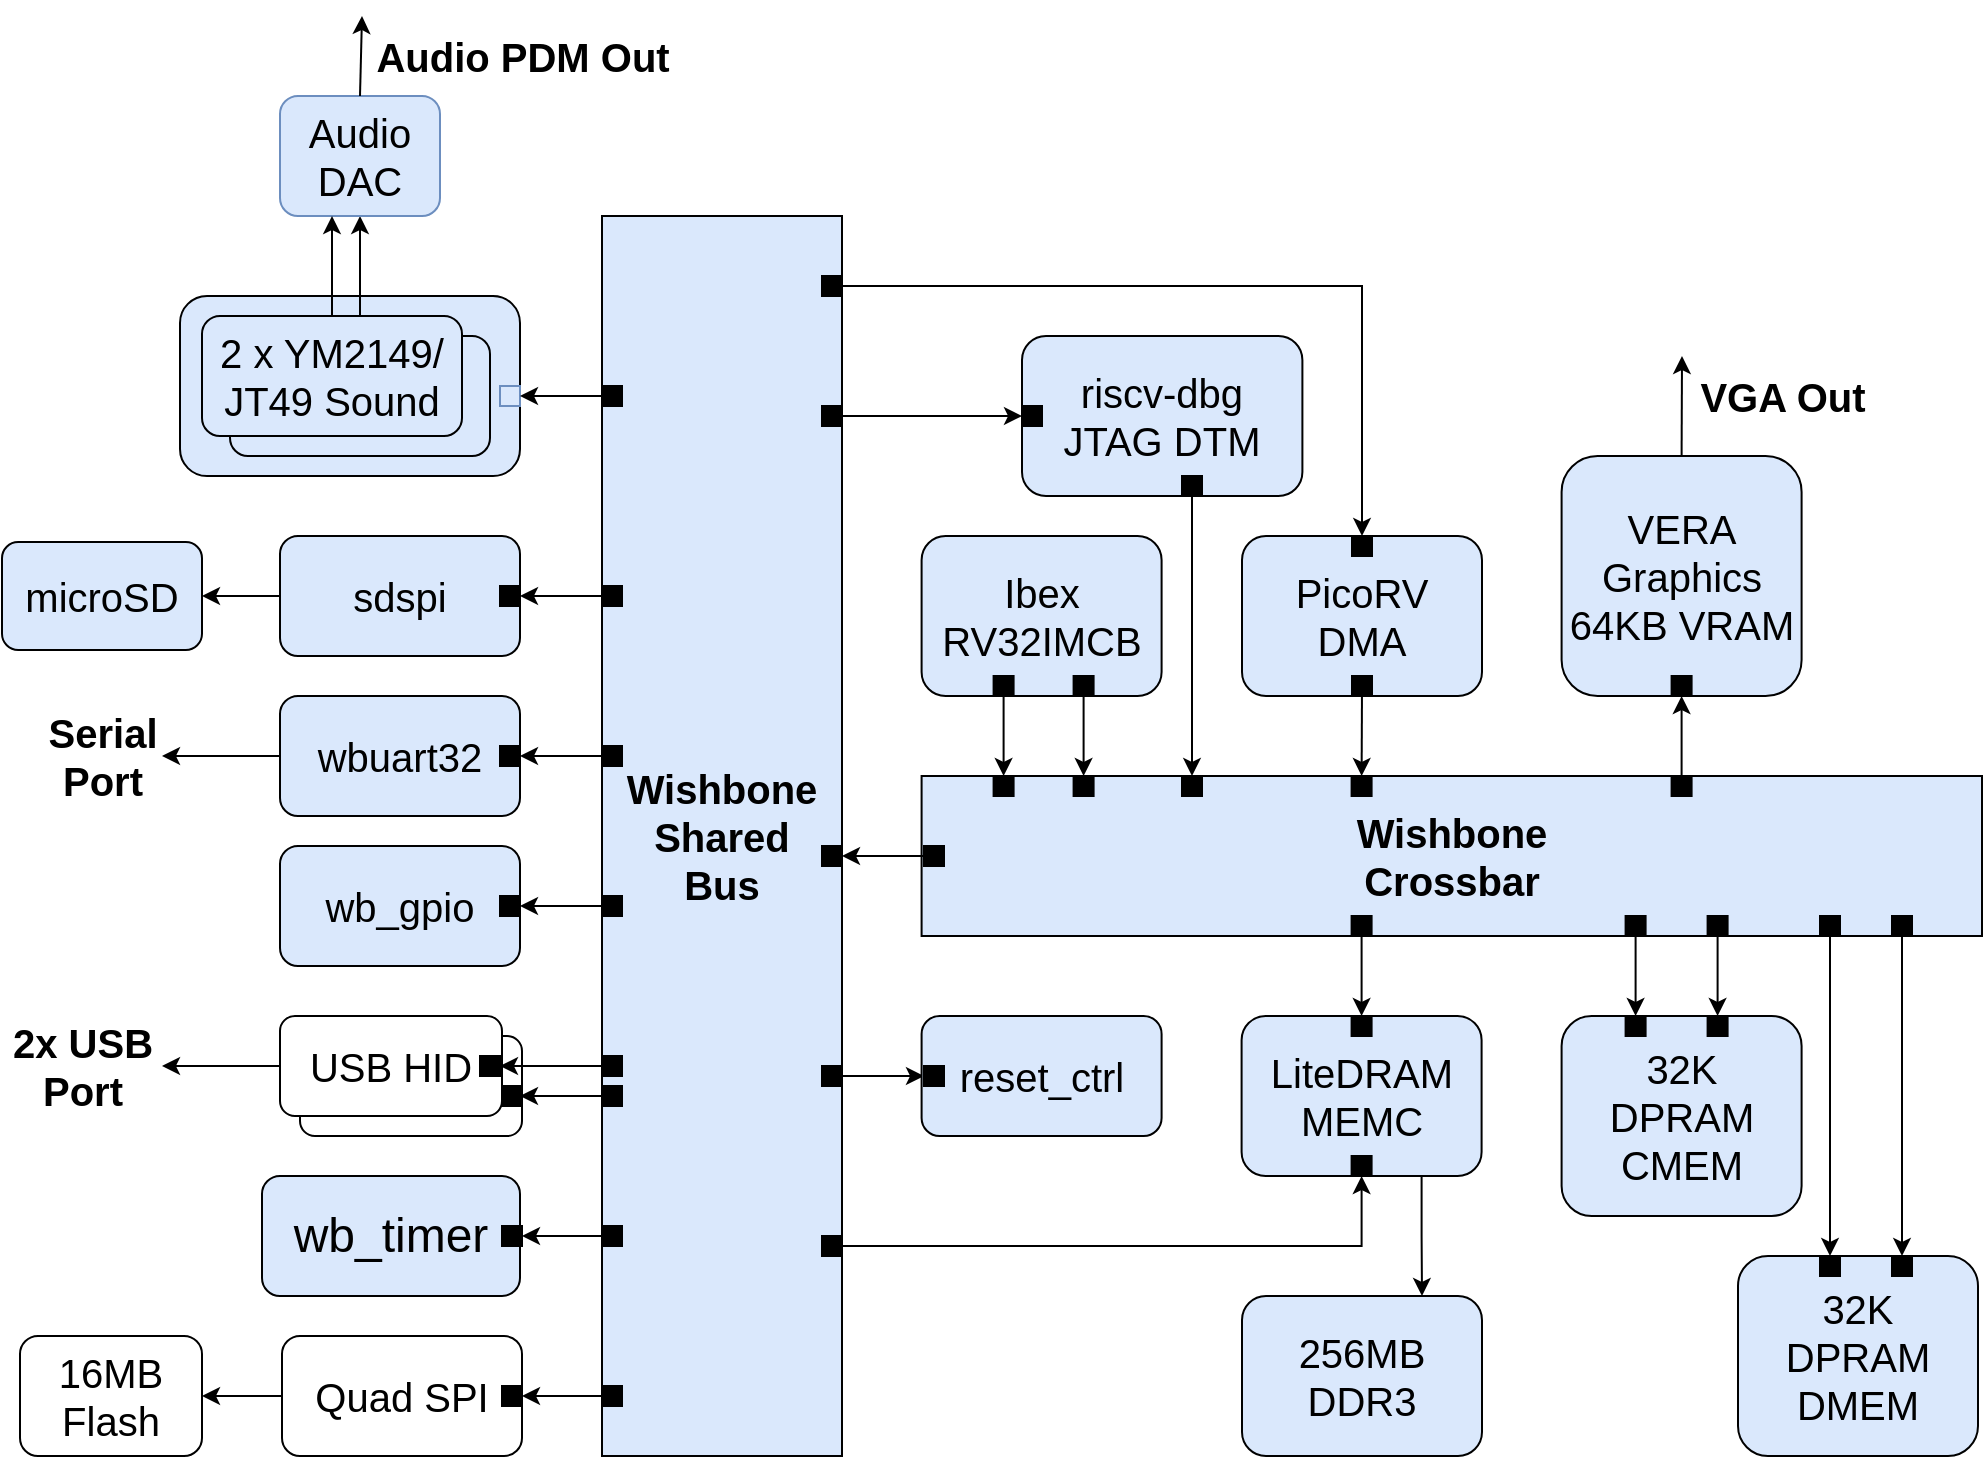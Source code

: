<mxfile version="19.0.3" type="device"><diagram id="0d0418cf-194d-6f34-59b4-59e4f961d9f4" name="Page-1"><mxGraphModel dx="1888" dy="1741" grid="1" gridSize="10" guides="1" tooltips="1" connect="1" arrows="1" fold="1" page="1" pageScale="1" pageWidth="850" pageHeight="1100" background="#ffffff" math="0" shadow="0"><root><mxCell id="0"/><mxCell id="1" parent="0"/><mxCell id="FLBWLRREEo4RobXQaIjN-500" value="" style="rounded=1;whiteSpace=wrap;html=1;fontSize=20;fillColor=#dae8fc;strokeColor=#000000;" parent="1" vertex="1"><mxGeometry x="-371" y="-80" width="170" height="90" as="geometry"/></mxCell><mxCell id="FLBWLRREEo4RobXQaIjN-583" value="" style="endArrow=classic;html=1;rounded=0;fontSize=20;" parent="1" source="FLBWLRREEo4RobXQaIjN-495" target="FLBWLRREEo4RobXQaIjN-580" edge="1"><mxGeometry width="50" height="50" relative="1" as="geometry"><mxPoint x="-280" y="-30" as="sourcePoint"/><mxPoint x="-230" y="-40" as="targetPoint"/></mxGeometry></mxCell><mxCell id="FLBWLRREEo4RobXQaIjN-495" value="YM2149" style="rounded=1;whiteSpace=wrap;html=1;fontSize=20;fillColor=#dae8fc;strokeColor=#000000;" parent="1" vertex="1"><mxGeometry x="-346" y="-60" width="130" height="60" as="geometry"/></mxCell><mxCell id="FLBWLRREEo4RobXQaIjN-517" value="USB HID" style="rounded=1;whiteSpace=wrap;html=1;fontSize=20;fillColor=#FFFFFF;strokeColor=#000000;" parent="1" vertex="1"><mxGeometry x="-311" y="290" width="111" height="50" as="geometry"/></mxCell><mxCell id="FLBWLRREEo4RobXQaIjN-560" value="" style="rounded=0;whiteSpace=wrap;html=1;fontSize=20;fillColor=#000000;strokeColor=#000000;" parent="1" vertex="1"><mxGeometry x="-211" y="315" width="10" height="10" as="geometry"/></mxCell><mxCell id="FLBWLRREEo4RobXQaIjN-397" value="Wishbone&lt;br&gt;Crossbar" style="rounded=0;whiteSpace=wrap;html=1;fontSize=20;fontStyle=1;fillColor=#DAE8FC;" parent="1" vertex="1"><mxGeometry x="-0.2" y="160" width="530.2" height="80" as="geometry"/></mxCell><mxCell id="FLBWLRREEo4RobXQaIjN-398" value="32K&lt;br&gt;DPRAM&lt;br&gt;CMEM" style="rounded=1;whiteSpace=wrap;html=1;fontSize=20;fillColor=#DAE8FC;" parent="1" vertex="1"><mxGeometry x="319.8" y="280" width="120" height="100" as="geometry"/></mxCell><mxCell id="FLBWLRREEo4RobXQaIjN-399" value="32K&lt;br&gt;DPRAM&lt;br&gt;DMEM" style="rounded=1;whiteSpace=wrap;html=1;fontSize=20;fillColor=#DAE8FC;" parent="1" vertex="1"><mxGeometry x="408" y="400" width="120" height="100" as="geometry"/></mxCell><mxCell id="FLBWLRREEo4RobXQaIjN-400" value="Ibex&lt;br style=&quot;font-size: 20px&quot;&gt;RV32IMCB&lt;br style=&quot;font-size: 20px&quot;&gt;" style="rounded=1;whiteSpace=wrap;html=1;fontSize=20;fillColor=#dae8fc;strokeColor=#000000;" parent="1" vertex="1"><mxGeometry x="-0.2" y="40" width="120" height="80" as="geometry"/></mxCell><mxCell id="FLBWLRREEo4RobXQaIjN-401" value="riscv-dbg&lt;br style=&quot;font-size: 20px;&quot;&gt;JTAG DTM&lt;br style=&quot;font-size: 20px;&quot;&gt;" style="rounded=1;whiteSpace=wrap;html=1;fontSize=20;fillColor=#dae8fc;strokeColor=#000000;" parent="1" vertex="1"><mxGeometry x="50" y="-60" width="140.2" height="80" as="geometry"/></mxCell><mxCell id="FLBWLRREEo4RobXQaIjN-402" value="LiteDRAM MEMC" style="rounded=1;whiteSpace=wrap;html=1;fontSize=20;fillColor=#dae8fc;strokeColor=#000000;" parent="1" vertex="1"><mxGeometry x="159.8" y="280" width="120" height="80" as="geometry"/></mxCell><mxCell id="FLBWLRREEo4RobXQaIjN-403" value="PicoRV&lt;br&gt;DMA" style="rounded=1;whiteSpace=wrap;html=1;fontSize=20;fillColor=#dae8fc;strokeColor=#000000;" parent="1" vertex="1"><mxGeometry x="160" y="40" width="120" height="80" as="geometry"/></mxCell><mxCell id="FLBWLRREEo4RobXQaIjN-404" value="VERA Graphics&lt;br&gt;64KB VRAM" style="rounded=1;whiteSpace=wrap;html=1;fontSize=20;fillColor=#dae8fc;strokeColor=#000000;" parent="1" vertex="1"><mxGeometry x="319.8" width="120" height="120" as="geometry"/></mxCell><mxCell id="FLBWLRREEo4RobXQaIjN-419" value="" style="rounded=0;whiteSpace=wrap;html=1;fontSize=20;fillColor=#000000;" parent="1" vertex="1"><mxGeometry x="35.8" y="160" width="10" height="10" as="geometry"/></mxCell><mxCell id="FLBWLRREEo4RobXQaIjN-422" value="" style="endArrow=classic;html=1;rounded=0;fontSize=20;" parent="1" source="FLBWLRREEo4RobXQaIjN-441" edge="1"><mxGeometry width="50" height="50" relative="1" as="geometry"><mxPoint x="40.8" y="130" as="sourcePoint"/><mxPoint x="40.8" y="160" as="targetPoint"/></mxGeometry></mxCell><mxCell id="FLBWLRREEo4RobXQaIjN-429" value="" style="endArrow=classic;html=1;rounded=0;fontSize=20;" parent="1" source="FLBWLRREEo4RobXQaIjN-442" target="FLBWLRREEo4RobXQaIjN-430" edge="1"><mxGeometry width="50" height="50" relative="1" as="geometry"><mxPoint x="80.8" y="130" as="sourcePoint"/><mxPoint x="-185.2" y="195" as="targetPoint"/></mxGeometry></mxCell><mxCell id="FLBWLRREEo4RobXQaIjN-430" value="" style="rounded=0;whiteSpace=wrap;html=1;fontSize=20;fillColor=#000000;" parent="1" vertex="1"><mxGeometry x="75.8" y="160" width="10" height="10" as="geometry"/></mxCell><mxCell id="FLBWLRREEo4RobXQaIjN-432" value="" style="rounded=0;whiteSpace=wrap;html=1;fontSize=20;fillColor=#000000;" parent="1" vertex="1"><mxGeometry x="130" y="10" width="10" height="10" as="geometry"/></mxCell><mxCell id="FLBWLRREEo4RobXQaIjN-434" value="" style="endArrow=classic;html=1;rounded=0;fontSize=20;" parent="1" source="FLBWLRREEo4RobXQaIjN-432" target="FLBWLRREEo4RobXQaIjN-433" edge="1"><mxGeometry width="50" height="50" relative="1" as="geometry"><mxPoint x="-290.2" y="420" as="sourcePoint"/><mxPoint x="-240.2" y="370" as="targetPoint"/></mxGeometry></mxCell><mxCell id="FLBWLRREEo4RobXQaIjN-441" value="" style="rounded=0;whiteSpace=wrap;html=1;fontSize=20;fillColor=#000000;" parent="1" vertex="1"><mxGeometry x="35.8" y="110" width="10" height="10" as="geometry"/></mxCell><mxCell id="FLBWLRREEo4RobXQaIjN-442" value="" style="rounded=0;whiteSpace=wrap;html=1;fontSize=20;fillColor=#000000;" parent="1" vertex="1"><mxGeometry x="75.8" y="110" width="10" height="10" as="geometry"/></mxCell><mxCell id="FLBWLRREEo4RobXQaIjN-444" value="" style="rounded=0;whiteSpace=wrap;html=1;fontSize=20;fillColor=#000000;" parent="1" vertex="1"><mxGeometry x="374.8" y="160" width="10" height="10" as="geometry"/></mxCell><mxCell id="FLBWLRREEo4RobXQaIjN-445" value="" style="rounded=0;whiteSpace=wrap;html=1;fontSize=20;fillColor=#000000;" parent="1" vertex="1"><mxGeometry x="374.8" y="110" width="10" height="10" as="geometry"/></mxCell><mxCell id="FLBWLRREEo4RobXQaIjN-446" value="" style="endArrow=classic;html=1;rounded=0;fontSize=20;" parent="1" source="FLBWLRREEo4RobXQaIjN-444" target="FLBWLRREEo4RobXQaIjN-445" edge="1"><mxGeometry width="50" height="50" relative="1" as="geometry"><mxPoint x="129.8" y="370" as="sourcePoint"/><mxPoint x="179.8" y="320" as="targetPoint"/></mxGeometry></mxCell><mxCell id="FLBWLRREEo4RobXQaIjN-448" value="" style="rounded=0;whiteSpace=wrap;html=1;fontSize=20;fillColor=#000000;" parent="1" vertex="1"><mxGeometry x="215.0" y="110" width="10" height="10" as="geometry"/></mxCell><mxCell id="FLBWLRREEo4RobXQaIjN-449" value="" style="rounded=0;whiteSpace=wrap;html=1;fontSize=20;fillColor=#000000;" parent="1" vertex="1"><mxGeometry x="214.8" y="160" width="10" height="10" as="geometry"/></mxCell><mxCell id="FLBWLRREEo4RobXQaIjN-450" value="" style="endArrow=classic;html=1;rounded=0;fontSize=20;" parent="1" source="FLBWLRREEo4RobXQaIjN-448" target="FLBWLRREEo4RobXQaIjN-449" edge="1"><mxGeometry width="50" height="50" relative="1" as="geometry"><mxPoint x="129.8" y="270" as="sourcePoint"/><mxPoint x="179.8" y="220" as="targetPoint"/></mxGeometry></mxCell><mxCell id="FLBWLRREEo4RobXQaIjN-462" value="" style="rounded=0;whiteSpace=wrap;html=1;fontSize=20;fillColor=#000000;" parent="1" vertex="1"><mxGeometry x="214.8" y="280" width="10" height="10" as="geometry"/></mxCell><mxCell id="FLBWLRREEo4RobXQaIjN-463" value="" style="rounded=0;whiteSpace=wrap;html=1;fontSize=20;fillColor=#000000;" parent="1" vertex="1"><mxGeometry x="214.8" y="230" width="10" height="10" as="geometry"/></mxCell><mxCell id="FLBWLRREEo4RobXQaIjN-464" value="" style="endArrow=classic;html=1;rounded=0;fontSize=20;" parent="1" source="FLBWLRREEo4RobXQaIjN-463" target="FLBWLRREEo4RobXQaIjN-462" edge="1"><mxGeometry width="50" height="50" relative="1" as="geometry"><mxPoint x="139.8" y="280" as="sourcePoint"/><mxPoint x="189.8" y="230" as="targetPoint"/></mxGeometry></mxCell><mxCell id="FLBWLRREEo4RobXQaIjN-466" value="" style="rounded=0;whiteSpace=wrap;html=1;fontSize=20;fillColor=#000000;" parent="1" vertex="1"><mxGeometry x="351.8" y="280" width="10" height="10" as="geometry"/></mxCell><mxCell id="FLBWLRREEo4RobXQaIjN-467" value="" style="rounded=0;whiteSpace=wrap;html=1;fontSize=20;fillColor=#000000;" parent="1" vertex="1"><mxGeometry x="351.8" y="230" width="10" height="10" as="geometry"/></mxCell><mxCell id="FLBWLRREEo4RobXQaIjN-468" value="" style="endArrow=classic;html=1;rounded=0;fontSize=20;" parent="1" source="FLBWLRREEo4RobXQaIjN-467" target="FLBWLRREEo4RobXQaIjN-466" edge="1"><mxGeometry width="50" height="50" relative="1" as="geometry"><mxPoint x="139.8" y="280" as="sourcePoint"/><mxPoint x="189.8" y="230" as="targetPoint"/></mxGeometry></mxCell><mxCell id="FLBWLRREEo4RobXQaIjN-469" value="" style="rounded=0;whiteSpace=wrap;html=1;fontSize=20;fillColor=#000000;" parent="1" vertex="1"><mxGeometry x="392.8" y="280" width="10" height="10" as="geometry"/></mxCell><mxCell id="FLBWLRREEo4RobXQaIjN-470" value="" style="rounded=0;whiteSpace=wrap;html=1;fontSize=20;fillColor=#000000;" parent="1" vertex="1"><mxGeometry x="392.8" y="230" width="10" height="10" as="geometry"/></mxCell><mxCell id="FLBWLRREEo4RobXQaIjN-471" value="" style="endArrow=classic;html=1;rounded=0;fontSize=20;" parent="1" source="FLBWLRREEo4RobXQaIjN-470" target="FLBWLRREEo4RobXQaIjN-469" edge="1"><mxGeometry width="50" height="50" relative="1" as="geometry"><mxPoint x="139.8" y="280" as="sourcePoint"/><mxPoint x="189.8" y="230" as="targetPoint"/></mxGeometry></mxCell><mxCell id="FLBWLRREEo4RobXQaIjN-472" value="" style="rounded=0;whiteSpace=wrap;html=1;fontSize=20;fillColor=#000000;" parent="1" vertex="1"><mxGeometry x="449" y="400" width="10" height="10" as="geometry"/></mxCell><mxCell id="FLBWLRREEo4RobXQaIjN-473" value="" style="rounded=0;whiteSpace=wrap;html=1;fontSize=20;fillColor=#000000;" parent="1" vertex="1"><mxGeometry x="449" y="230" width="10" height="10" as="geometry"/></mxCell><mxCell id="FLBWLRREEo4RobXQaIjN-474" value="" style="endArrow=classic;html=1;rounded=0;fontSize=20;" parent="1" source="FLBWLRREEo4RobXQaIjN-473" target="FLBWLRREEo4RobXQaIjN-472" edge="1"><mxGeometry width="50" height="50" relative="1" as="geometry"><mxPoint x="139.8" y="280" as="sourcePoint"/><mxPoint x="189.8" y="230" as="targetPoint"/></mxGeometry></mxCell><mxCell id="FLBWLRREEo4RobXQaIjN-475" value="" style="rounded=0;whiteSpace=wrap;html=1;fontSize=20;fillColor=#000000;" parent="1" vertex="1"><mxGeometry x="485.0" y="400" width="10" height="10" as="geometry"/></mxCell><mxCell id="FLBWLRREEo4RobXQaIjN-476" value="" style="rounded=0;whiteSpace=wrap;html=1;fontSize=20;fillColor=#000000;" parent="1" vertex="1"><mxGeometry x="485.0" y="230" width="10" height="10" as="geometry"/></mxCell><mxCell id="FLBWLRREEo4RobXQaIjN-477" value="" style="endArrow=classic;html=1;rounded=0;fontSize=20;" parent="1" source="FLBWLRREEo4RobXQaIjN-476" target="FLBWLRREEo4RobXQaIjN-475" edge="1"><mxGeometry width="50" height="50" relative="1" as="geometry"><mxPoint x="139.8" y="280" as="sourcePoint"/><mxPoint x="189.8" y="230" as="targetPoint"/></mxGeometry></mxCell><mxCell id="FLBWLRREEo4RobXQaIjN-479" value="&lt;b&gt;Wishbone&lt;br&gt;Shared&lt;br&gt;Bus&lt;/b&gt;" style="rounded=0;whiteSpace=wrap;html=1;fontSize=20;fillColor=#DAE8FC;" parent="1" vertex="1"><mxGeometry x="-160" y="-120" width="120" height="620" as="geometry"/></mxCell><mxCell id="FLBWLRREEo4RobXQaIjN-480" value="" style="rounded=0;whiteSpace=wrap;html=1;fontSize=20;fillColor=#000000;" parent="1" vertex="1"><mxGeometry x="-50" y="195" width="10" height="10" as="geometry"/></mxCell><mxCell id="FLBWLRREEo4RobXQaIjN-481" value="" style="rounded=0;whiteSpace=wrap;html=1;fontSize=20;fillColor=#000000;" parent="1" vertex="1"><mxGeometry x="1" y="195" width="10" height="10" as="geometry"/></mxCell><mxCell id="FLBWLRREEo4RobXQaIjN-482" value="" style="endArrow=classic;html=1;rounded=0;fontSize=20;edgeStyle=orthogonalEdgeStyle;" parent="1" source="FLBWLRREEo4RobXQaIjN-481" target="FLBWLRREEo4RobXQaIjN-480" edge="1"><mxGeometry width="50" height="50" relative="1" as="geometry"><mxPoint x="140" y="400" as="sourcePoint"/><mxPoint x="190" y="350" as="targetPoint"/></mxGeometry></mxCell><mxCell id="FLBWLRREEo4RobXQaIjN-485" value="" style="rounded=0;whiteSpace=wrap;html=1;fontSize=20;fillColor=#000000;" parent="1" vertex="1"><mxGeometry x="50.0" y="-25" width="10" height="10" as="geometry"/></mxCell><mxCell id="FLBWLRREEo4RobXQaIjN-486" value="" style="rounded=0;whiteSpace=wrap;html=1;fontSize=20;fillColor=#000000;" parent="1" vertex="1"><mxGeometry x="-50" y="-25" width="10" height="10" as="geometry"/></mxCell><mxCell id="FLBWLRREEo4RobXQaIjN-487" value="" style="endArrow=classic;html=1;rounded=0;fontSize=20;edgeStyle=orthogonalEdgeStyle;" parent="1" source="FLBWLRREEo4RobXQaIjN-486" target="FLBWLRREEo4RobXQaIjN-485" edge="1"><mxGeometry width="50" height="50" relative="1" as="geometry"><mxPoint x="140" y="400" as="sourcePoint"/><mxPoint x="190" y="350" as="targetPoint"/></mxGeometry></mxCell><mxCell id="FLBWLRREEo4RobXQaIjN-489" value="" style="rounded=0;whiteSpace=wrap;html=1;fontSize=20;fillColor=#000000;" parent="1" vertex="1"><mxGeometry x="215.0" y="40" width="10" height="10" as="geometry"/></mxCell><mxCell id="FLBWLRREEo4RobXQaIjN-490" value="" style="rounded=0;whiteSpace=wrap;html=1;fontSize=20;fillColor=#000000;" parent="1" vertex="1"><mxGeometry x="-50" y="-90" width="10" height="10" as="geometry"/></mxCell><mxCell id="FLBWLRREEo4RobXQaIjN-491" value="" style="endArrow=classic;html=1;rounded=0;fontSize=20;edgeStyle=orthogonalEdgeStyle;" parent="1" source="FLBWLRREEo4RobXQaIjN-490" target="FLBWLRREEo4RobXQaIjN-489" edge="1"><mxGeometry width="50" height="50" relative="1" as="geometry"><mxPoint x="140" y="400" as="sourcePoint"/><mxPoint x="190" y="350" as="targetPoint"/></mxGeometry></mxCell><mxCell id="FLBWLRREEo4RobXQaIjN-492" value="" style="rounded=0;whiteSpace=wrap;html=1;fontSize=20;fillColor=#000000;" parent="1" vertex="1"><mxGeometry x="214.8" y="350" width="10" height="10" as="geometry"/></mxCell><mxCell id="FLBWLRREEo4RobXQaIjN-493" value="" style="rounded=0;whiteSpace=wrap;html=1;fontSize=20;fillColor=#000000;" parent="1" vertex="1"><mxGeometry x="-50" y="390" width="10" height="10" as="geometry"/></mxCell><mxCell id="FLBWLRREEo4RobXQaIjN-494" value="" style="endArrow=classic;html=1;rounded=0;fontSize=20;edgeStyle=orthogonalEdgeStyle;" parent="1" source="FLBWLRREEo4RobXQaIjN-493" target="FLBWLRREEo4RobXQaIjN-492" edge="1"><mxGeometry width="50" height="50" relative="1" as="geometry"><mxPoint x="140" y="400" as="sourcePoint"/><mxPoint x="190" y="350" as="targetPoint"/></mxGeometry></mxCell><mxCell id="FLBWLRREEo4RobXQaIjN-496" value="2 x YM2149/&lt;br&gt;JT49 Sound" style="rounded=1;whiteSpace=wrap;html=1;fontSize=20;fillColor=#dae8fc;strokeColor=#000000;" parent="1" vertex="1"><mxGeometry x="-360" y="-70" width="130" height="60" as="geometry"/></mxCell><mxCell id="FLBWLRREEo4RobXQaIjN-497" value="" style="rounded=0;whiteSpace=wrap;html=1;fontSize=20;fillColor=#dae8fc;strokeColor=#6c8ebf;" parent="1" vertex="1"><mxGeometry x="-211" y="-35" width="10" height="10" as="geometry"/></mxCell><mxCell id="FLBWLRREEo4RobXQaIjN-498" value="" style="rounded=0;whiteSpace=wrap;html=1;fontSize=20;fillColor=#000000;" parent="1" vertex="1"><mxGeometry x="-160" y="-35" width="10" height="10" as="geometry"/></mxCell><mxCell id="FLBWLRREEo4RobXQaIjN-499" value="" style="endArrow=classic;html=1;rounded=0;fontSize=20;" parent="1" source="FLBWLRREEo4RobXQaIjN-498" target="FLBWLRREEo4RobXQaIjN-497" edge="1"><mxGeometry width="50" height="50" relative="1" as="geometry"><mxPoint x="140" y="400" as="sourcePoint"/><mxPoint x="190" y="350" as="targetPoint"/></mxGeometry></mxCell><mxCell id="FLBWLRREEo4RobXQaIjN-501" value="sdspi" style="rounded=1;whiteSpace=wrap;html=1;fontSize=20;fillColor=#dae8fc;strokeColor=#000000;" parent="1" vertex="1"><mxGeometry x="-321.0" y="40" width="120" height="60" as="geometry"/></mxCell><mxCell id="FLBWLRREEo4RobXQaIjN-502" value="" style="rounded=0;whiteSpace=wrap;html=1;fontSize=20;fillColor=#000000;" parent="1" vertex="1"><mxGeometry x="-211" y="65" width="10" height="10" as="geometry"/></mxCell><mxCell id="FLBWLRREEo4RobXQaIjN-503" value="" style="rounded=0;whiteSpace=wrap;html=1;fontSize=20;fillColor=#000000;" parent="1" vertex="1"><mxGeometry x="-160" y="65" width="10" height="10" as="geometry"/></mxCell><mxCell id="FLBWLRREEo4RobXQaIjN-504" value="" style="endArrow=classic;html=1;rounded=0;fontSize=20;" parent="1" source="FLBWLRREEo4RobXQaIjN-503" target="FLBWLRREEo4RobXQaIjN-502" edge="1"><mxGeometry width="50" height="50" relative="1" as="geometry"><mxPoint x="140" y="400" as="sourcePoint"/><mxPoint x="190" y="350" as="targetPoint"/></mxGeometry></mxCell><mxCell id="FLBWLRREEo4RobXQaIjN-505" value="wbuart32" style="rounded=1;whiteSpace=wrap;html=1;fontSize=20;fillColor=#DAE8FC;strokeColor=#000000;" parent="1" vertex="1"><mxGeometry x="-321.0" y="120" width="120" height="60" as="geometry"/></mxCell><mxCell id="FLBWLRREEo4RobXQaIjN-506" value="" style="rounded=0;whiteSpace=wrap;html=1;fontSize=20;fillColor=#000000;" parent="1" vertex="1"><mxGeometry x="-211" y="145" width="10" height="10" as="geometry"/></mxCell><mxCell id="FLBWLRREEo4RobXQaIjN-507" value="" style="rounded=0;whiteSpace=wrap;html=1;fontSize=20;fillColor=#000000;" parent="1" vertex="1"><mxGeometry x="-160" y="145" width="10" height="10" as="geometry"/></mxCell><mxCell id="FLBWLRREEo4RobXQaIjN-508" value="" style="endArrow=classic;html=1;rounded=0;fontSize=20;" parent="1" source="FLBWLRREEo4RobXQaIjN-507" target="FLBWLRREEo4RobXQaIjN-506" edge="1"><mxGeometry width="50" height="50" relative="1" as="geometry"><mxPoint x="140" y="400" as="sourcePoint"/><mxPoint x="190" y="350" as="targetPoint"/></mxGeometry></mxCell><mxCell id="FLBWLRREEo4RobXQaIjN-509" value="wb_gpio" style="rounded=1;whiteSpace=wrap;html=1;fontSize=20;fillColor=#dae8fc;strokeColor=#000000;" parent="1" vertex="1"><mxGeometry x="-321" y="195" width="120" height="60" as="geometry"/></mxCell><mxCell id="FLBWLRREEo4RobXQaIjN-510" value="" style="rounded=0;whiteSpace=wrap;html=1;fontSize=20;fillColor=#000000;" parent="1" vertex="1"><mxGeometry x="-211" y="220" width="10" height="10" as="geometry"/></mxCell><mxCell id="FLBWLRREEo4RobXQaIjN-511" value="" style="rounded=0;whiteSpace=wrap;html=1;fontSize=20;fillColor=#000000;" parent="1" vertex="1"><mxGeometry x="-160" y="220" width="10" height="10" as="geometry"/></mxCell><mxCell id="FLBWLRREEo4RobXQaIjN-512" value="" style="endArrow=classic;html=1;rounded=0;fontSize=20;" parent="1" source="FLBWLRREEo4RobXQaIjN-511" target="FLBWLRREEo4RobXQaIjN-510" edge="1"><mxGeometry width="50" height="50" relative="1" as="geometry"><mxPoint x="140" y="400" as="sourcePoint"/><mxPoint x="190" y="350" as="targetPoint"/></mxGeometry></mxCell><mxCell id="FLBWLRREEo4RobXQaIjN-513" value="USB HID" style="rounded=1;whiteSpace=wrap;html=1;fontSize=20;fillColor=#FFFFFF;strokeColor=#000000;" parent="1" vertex="1"><mxGeometry x="-321" y="280" width="111" height="50" as="geometry"/></mxCell><mxCell id="FLBWLRREEo4RobXQaIjN-528" value="&lt;font style=&quot;font-size: 24px&quot;&gt;wb_timer&lt;br&gt;&lt;/font&gt;" style="rounded=1;whiteSpace=wrap;html=1;fillColor=#dae8fc;strokeColor=#000000;" parent="1" vertex="1"><mxGeometry x="-330" y="360" width="129" height="60" as="geometry"/></mxCell><mxCell id="FLBWLRREEo4RobXQaIjN-532" value="Quad SPI" style="rounded=1;whiteSpace=wrap;html=1;fontSize=20;align=center;" parent="1" vertex="1"><mxGeometry x="-320" y="440" width="120" height="60" as="geometry"/></mxCell><mxCell id="FLBWLRREEo4RobXQaIjN-433" value="" style="rounded=0;whiteSpace=wrap;html=1;fontSize=20;fillColor=#000000;" parent="1" vertex="1"><mxGeometry x="130" y="160" width="10" height="10" as="geometry"/></mxCell><mxCell id="FLBWLRREEo4RobXQaIjN-555" value="" style="endArrow=classic;html=1;rounded=0;fontSize=20;" parent="1" source="FLBWLRREEo4RobXQaIjN-557" target="FLBWLRREEo4RobXQaIjN-556" edge="1"><mxGeometry width="50" height="50" relative="1" as="geometry"><mxPoint x="-375" y="360" as="sourcePoint"/><mxPoint x="-350" y="310" as="targetPoint"/></mxGeometry></mxCell><mxCell id="FLBWLRREEo4RobXQaIjN-556" value="" style="rounded=0;whiteSpace=wrap;html=1;fontSize=20;fillColor=#000000;strokeColor=#000000;" parent="1" vertex="1"><mxGeometry x="-221" y="300" width="10" height="10" as="geometry"/></mxCell><mxCell id="FLBWLRREEo4RobXQaIjN-557" value="" style="rounded=0;whiteSpace=wrap;html=1;fontSize=20;strokeColor=#000000;fillColor=#000000;" parent="1" vertex="1"><mxGeometry x="-160" y="300" width="10" height="10" as="geometry"/></mxCell><mxCell id="FLBWLRREEo4RobXQaIjN-559" value="" style="endArrow=classic;html=1;rounded=0;fontSize=20;" parent="1" source="FLBWLRREEo4RobXQaIjN-561" target="FLBWLRREEo4RobXQaIjN-560" edge="1"><mxGeometry width="50" height="50" relative="1" as="geometry"><mxPoint x="-375" y="360" as="sourcePoint"/><mxPoint x="-350" y="310" as="targetPoint"/></mxGeometry></mxCell><mxCell id="FLBWLRREEo4RobXQaIjN-561" value="" style="rounded=0;whiteSpace=wrap;html=1;fontSize=20;strokeColor=#000000;fillColor=#000000;" parent="1" vertex="1"><mxGeometry x="-160" y="315" width="10" height="10" as="geometry"/></mxCell><mxCell id="FLBWLRREEo4RobXQaIjN-562" value="" style="endArrow=classic;html=1;rounded=0;fontSize=20;" parent="1" source="FLBWLRREEo4RobXQaIjN-564" target="FLBWLRREEo4RobXQaIjN-563" edge="1"><mxGeometry width="50" height="50" relative="1" as="geometry"><mxPoint x="-375" y="360" as="sourcePoint"/><mxPoint x="-350" y="310" as="targetPoint"/></mxGeometry></mxCell><mxCell id="FLBWLRREEo4RobXQaIjN-563" value="" style="rounded=0;whiteSpace=wrap;html=1;fontSize=20;fillColor=#000000;strokeColor=#000000;" parent="1" vertex="1"><mxGeometry x="-210" y="385" width="10" height="10" as="geometry"/></mxCell><mxCell id="FLBWLRREEo4RobXQaIjN-564" value="" style="rounded=0;whiteSpace=wrap;html=1;fontSize=20;strokeColor=#000000;fillColor=#000000;" parent="1" vertex="1"><mxGeometry x="-160" y="385" width="10" height="10" as="geometry"/></mxCell><mxCell id="FLBWLRREEo4RobXQaIjN-566" value="" style="endArrow=classic;html=1;rounded=0;fontSize=20;" parent="1" source="FLBWLRREEo4RobXQaIjN-568" target="FLBWLRREEo4RobXQaIjN-567" edge="1"><mxGeometry width="50" height="50" relative="1" as="geometry"><mxPoint x="-375" y="360" as="sourcePoint"/><mxPoint x="-350" y="310" as="targetPoint"/></mxGeometry></mxCell><mxCell id="FLBWLRREEo4RobXQaIjN-567" value="" style="rounded=0;whiteSpace=wrap;html=1;fontSize=20;fillColor=#000000;strokeColor=#000000;" parent="1" vertex="1"><mxGeometry x="-210" y="465" width="10" height="10" as="geometry"/></mxCell><mxCell id="FLBWLRREEo4RobXQaIjN-568" value="" style="rounded=0;whiteSpace=wrap;html=1;fontSize=20;strokeColor=#000000;fillColor=#000000;" parent="1" vertex="1"><mxGeometry x="-160" y="465" width="10" height="10" as="geometry"/></mxCell><mxCell id="FLBWLRREEo4RobXQaIjN-578" value="256MB DDR3" style="rounded=1;whiteSpace=wrap;html=1;fontSize=20;fillColor=#dae8fc;strokeColor=#000000;" parent="1" vertex="1"><mxGeometry x="160" y="420" width="120" height="80" as="geometry"/></mxCell><mxCell id="FLBWLRREEo4RobXQaIjN-579" value="" style="endArrow=classic;html=1;rounded=0;fontSize=20;exitX=0.75;exitY=1;exitDx=0;exitDy=0;entryX=0.75;entryY=0;entryDx=0;entryDy=0;edgeStyle=orthogonalEdgeStyle;" parent="1" source="FLBWLRREEo4RobXQaIjN-402" target="FLBWLRREEo4RobXQaIjN-578" edge="1"><mxGeometry width="50" height="50" relative="1" as="geometry"><mxPoint x="240" y="500" as="sourcePoint"/><mxPoint x="290" y="450" as="targetPoint"/></mxGeometry></mxCell><mxCell id="FLBWLRREEo4RobXQaIjN-580" value="Audio DAC" style="rounded=1;whiteSpace=wrap;html=1;strokeColor=#6c8ebf;strokeWidth=1;fillColor=#dae8fc;fontSize=20;" parent="1" vertex="1"><mxGeometry x="-321" y="-180" width="80" height="60" as="geometry"/></mxCell><mxCell id="FLBWLRREEo4RobXQaIjN-585" value="" style="endArrow=classic;html=1;rounded=0;fontSize=20;" parent="1" source="FLBWLRREEo4RobXQaIjN-496" edge="1"><mxGeometry width="50" height="50" relative="1" as="geometry"><mxPoint x="-280" y="10" as="sourcePoint"/><mxPoint x="-295" y="-120" as="targetPoint"/></mxGeometry></mxCell><mxCell id="FLBWLRREEo4RobXQaIjN-586" value="microSD" style="rounded=1;whiteSpace=wrap;html=1;fontSize=20;align=center;fillColor=#dae8fc;strokeColor=#000000;" parent="1" vertex="1"><mxGeometry x="-460" y="43" width="100" height="54" as="geometry"/></mxCell><mxCell id="FLBWLRREEo4RobXQaIjN-587" value="" style="endArrow=classic;html=1;rounded=0;fontSize=20;" parent="1" source="FLBWLRREEo4RobXQaIjN-501" target="FLBWLRREEo4RobXQaIjN-586" edge="1"><mxGeometry width="50" height="50" relative="1" as="geometry"><mxPoint x="-130" y="300" as="sourcePoint"/><mxPoint x="-80" y="250" as="targetPoint"/></mxGeometry></mxCell><mxCell id="FLBWLRREEo4RobXQaIjN-588" value="16MB Flash" style="rounded=1;whiteSpace=wrap;html=1;fontSize=20;align=center;" parent="1" vertex="1"><mxGeometry x="-451" y="440" width="91" height="60" as="geometry"/></mxCell><mxCell id="FLBWLRREEo4RobXQaIjN-589" value="" style="endArrow=classic;html=1;rounded=0;fontSize=20;" parent="1" source="FLBWLRREEo4RobXQaIjN-532" target="FLBWLRREEo4RobXQaIjN-588" edge="1"><mxGeometry width="50" height="50" relative="1" as="geometry"><mxPoint x="-160" y="270" as="sourcePoint"/><mxPoint x="-110" y="220" as="targetPoint"/></mxGeometry></mxCell><mxCell id="FLBWLRREEo4RobXQaIjN-598" value="" style="endArrow=classic;html=1;rounded=0;fontSize=20;" parent="1" source="FLBWLRREEo4RobXQaIjN-600" target="FLBWLRREEo4RobXQaIjN-599" edge="1"><mxGeometry width="50" height="50" relative="1" as="geometry"><mxPoint x="-375" y="360" as="sourcePoint"/><mxPoint x="-350" y="310" as="targetPoint"/></mxGeometry></mxCell><mxCell id="FLBWLRREEo4RobXQaIjN-600" value="" style="rounded=0;whiteSpace=wrap;html=1;fontSize=20;strokeColor=#000000;fillColor=#000000;" parent="1" vertex="1"><mxGeometry x="-50" y="305" width="10" height="10" as="geometry"/></mxCell><mxCell id="FLBWLRREEo4RobXQaIjN-602" value="&lt;b&gt;Audio PDM Out&lt;/b&gt;" style="endArrow=classic;html=1;rounded=0;fontSize=20;exitX=0.5;exitY=0;exitDx=0;exitDy=0;" parent="1" source="FLBWLRREEo4RobXQaIjN-580" edge="1"><mxGeometry x="0.101" y="-80" width="50" height="50" relative="1" as="geometry"><mxPoint y="-330" as="sourcePoint"/><mxPoint x="-280" y="-220" as="targetPoint"/><mxPoint as="offset"/></mxGeometry></mxCell><mxCell id="FLBWLRREEo4RobXQaIjN-603" value="&lt;b&gt;VGA Out&lt;/b&gt;" style="endArrow=classic;html=1;rounded=0;fontSize=20;exitX=0.5;exitY=0;exitDx=0;exitDy=0;" parent="1" source="FLBWLRREEo4RobXQaIjN-404" edge="1"><mxGeometry x="0.208" y="-50" width="50" height="50" relative="1" as="geometry"><mxPoint y="70" as="sourcePoint"/><mxPoint x="380" y="-50" as="targetPoint"/><mxPoint as="offset"/></mxGeometry></mxCell><mxCell id="FLBWLRREEo4RobXQaIjN-604" value="&lt;b&gt;Serial&lt;br&gt;Port&lt;/b&gt;" style="endArrow=classic;html=1;rounded=0;fontSize=20;exitX=0;exitY=0.5;exitDx=0;exitDy=0;" parent="1" source="FLBWLRREEo4RobXQaIjN-505" edge="1"><mxGeometry x="1" y="30" width="50" height="50" relative="1" as="geometry"><mxPoint x="-230" y="270" as="sourcePoint"/><mxPoint x="-380" y="150" as="targetPoint"/><mxPoint x="-30" y="-30" as="offset"/></mxGeometry></mxCell><mxCell id="p28HQPg9eJS1FNvsS2dK-1" value="reset_ctrl" style="rounded=1;whiteSpace=wrap;html=1;fontSize=20;align=center;fillColor=#DAE8FC;" parent="1" vertex="1"><mxGeometry x="-0.2" y="280" width="120" height="60" as="geometry"/></mxCell><mxCell id="FLBWLRREEo4RobXQaIjN-599" value="" style="rounded=0;whiteSpace=wrap;html=1;fontSize=20;fillColor=#000000;strokeColor=#000000;" parent="1" vertex="1"><mxGeometry x="1" y="305" width="10" height="10" as="geometry"/></mxCell><mxCell id="5XcpEkxSiLja0QC8N5L6-5" value="&lt;b&gt;2x USB&lt;br&gt;Port&lt;/b&gt;" style="endArrow=classic;html=1;rounded=0;fontSize=20;exitX=0;exitY=0.5;exitDx=0;exitDy=0;" parent="1" source="FLBWLRREEo4RobXQaIjN-513" edge="1"><mxGeometry x="1" y="40" width="50" height="50" relative="1" as="geometry"><mxPoint x="-311.0" y="160" as="sourcePoint"/><mxPoint x="-380" y="305" as="targetPoint"/><mxPoint x="-40" y="-40" as="offset"/></mxGeometry></mxCell></root></mxGraphModel></diagram></mxfile>
